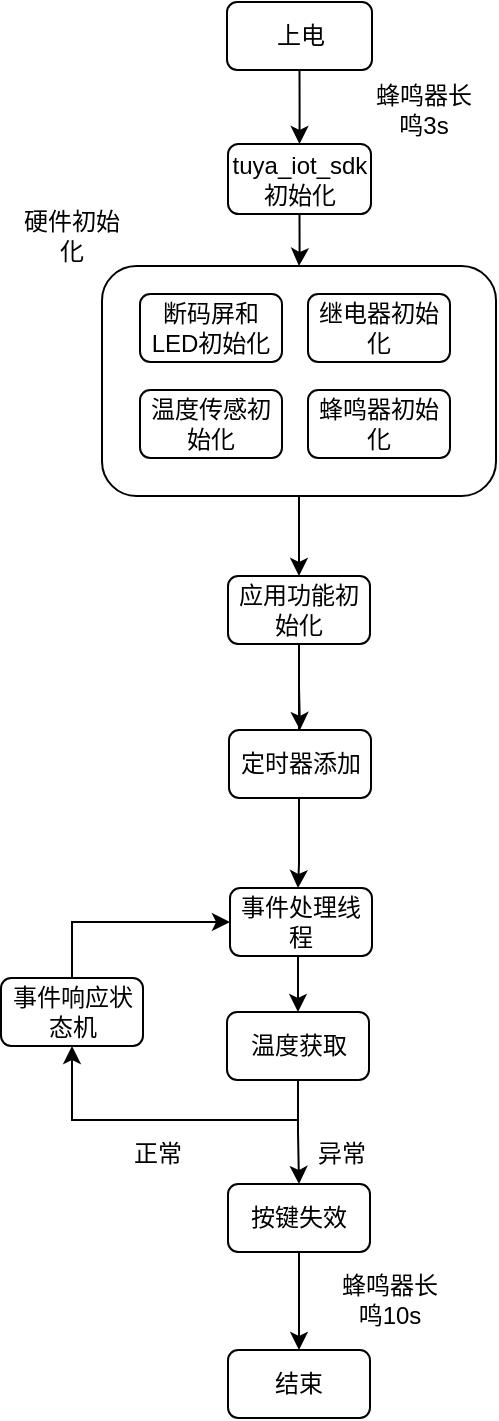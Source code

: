<mxfile version="16.1.0" type="github">
  <diagram id="0DxkU44QRCLPnqdfYfsU" name="Page-1">
    <mxGraphModel dx="978" dy="545" grid="0" gridSize="10" guides="1" tooltips="1" connect="1" arrows="1" fold="1" page="1" pageScale="1" pageWidth="827" pageHeight="1169" math="0" shadow="0">
      <root>
        <mxCell id="0" />
        <mxCell id="1" parent="0" />
        <mxCell id="Le-07MOkWK7ZcGVVl3ep-69" style="edgeStyle=orthogonalEdgeStyle;rounded=0;orthogonalLoop=1;jettySize=auto;html=1;exitX=0.5;exitY=1;exitDx=0;exitDy=0;" edge="1" parent="1" source="Le-07MOkWK7ZcGVVl3ep-2" target="Le-07MOkWK7ZcGVVl3ep-9">
          <mxGeometry relative="1" as="geometry" />
        </mxCell>
        <mxCell id="Le-07MOkWK7ZcGVVl3ep-2" value="上电" style="rounded=1;whiteSpace=wrap;html=1;" vertex="1" parent="1">
          <mxGeometry x="399.5" y="120" width="72.5" height="34" as="geometry" />
        </mxCell>
        <mxCell id="Le-07MOkWK7ZcGVVl3ep-4" value="继电器初始化" style="rounded=1;whiteSpace=wrap;html=1;" vertex="1" parent="1">
          <mxGeometry x="440" y="266" width="71" height="34" as="geometry" />
        </mxCell>
        <mxCell id="Le-07MOkWK7ZcGVVl3ep-5" value="断码屏和LED初始化" style="rounded=1;whiteSpace=wrap;html=1;" vertex="1" parent="1">
          <mxGeometry x="356" y="266" width="71" height="34" as="geometry" />
        </mxCell>
        <mxCell id="Le-07MOkWK7ZcGVVl3ep-6" value="温度传感初始化" style="rounded=1;whiteSpace=wrap;html=1;" vertex="1" parent="1">
          <mxGeometry x="356" y="314" width="71" height="34" as="geometry" />
        </mxCell>
        <mxCell id="Le-07MOkWK7ZcGVVl3ep-7" value="蜂鸣器初始化" style="rounded=1;whiteSpace=wrap;html=1;" vertex="1" parent="1">
          <mxGeometry x="440" y="314" width="71" height="34" as="geometry" />
        </mxCell>
        <mxCell id="Le-07MOkWK7ZcGVVl3ep-71" style="edgeStyle=orthogonalEdgeStyle;rounded=0;orthogonalLoop=1;jettySize=auto;html=1;exitX=0.5;exitY=1;exitDx=0;exitDy=0;" edge="1" parent="1" source="Le-07MOkWK7ZcGVVl3ep-9" target="Le-07MOkWK7ZcGVVl3ep-21">
          <mxGeometry relative="1" as="geometry" />
        </mxCell>
        <mxCell id="Le-07MOkWK7ZcGVVl3ep-9" value="tuya_iot_sdk初始化" style="rounded=1;whiteSpace=wrap;html=1;" vertex="1" parent="1">
          <mxGeometry x="400" y="191" width="71.5" height="35" as="geometry" />
        </mxCell>
        <mxCell id="Le-07MOkWK7ZcGVVl3ep-16" value="硬件初始化" style="text;html=1;strokeColor=none;fillColor=none;align=center;verticalAlign=middle;whiteSpace=wrap;rounded=0;" vertex="1" parent="1">
          <mxGeometry x="292" y="222" width="60" height="30" as="geometry" />
        </mxCell>
        <mxCell id="Le-07MOkWK7ZcGVVl3ep-79" style="edgeStyle=orthogonalEdgeStyle;rounded=0;orthogonalLoop=1;jettySize=auto;html=1;exitX=0.5;exitY=1;exitDx=0;exitDy=0;entryX=0.5;entryY=0;entryDx=0;entryDy=0;" edge="1" parent="1" source="Le-07MOkWK7ZcGVVl3ep-21" target="Le-07MOkWK7ZcGVVl3ep-78">
          <mxGeometry relative="1" as="geometry" />
        </mxCell>
        <mxCell id="Le-07MOkWK7ZcGVVl3ep-21" value="" style="rounded=1;whiteSpace=wrap;html=1;fillColor=none;" vertex="1" parent="1">
          <mxGeometry x="337" y="252" width="197" height="115" as="geometry" />
        </mxCell>
        <mxCell id="Le-07MOkWK7ZcGVVl3ep-42" value="蜂鸣器长鸣3s" style="text;html=1;strokeColor=none;fillColor=none;align=center;verticalAlign=middle;whiteSpace=wrap;rounded=0;" vertex="1" parent="1">
          <mxGeometry x="468" y="159" width="60" height="30" as="geometry" />
        </mxCell>
        <mxCell id="Le-07MOkWK7ZcGVVl3ep-77" value="结束" style="rounded=1;whiteSpace=wrap;html=1;" vertex="1" parent="1">
          <mxGeometry x="400" y="794" width="71" height="34" as="geometry" />
        </mxCell>
        <mxCell id="Le-07MOkWK7ZcGVVl3ep-82" style="edgeStyle=orthogonalEdgeStyle;rounded=0;orthogonalLoop=1;jettySize=auto;html=1;exitX=0.5;exitY=1;exitDx=0;exitDy=0;entryX=0.5;entryY=0;entryDx=0;entryDy=0;" edge="1" parent="1" source="Le-07MOkWK7ZcGVVl3ep-78" target="Le-07MOkWK7ZcGVVl3ep-81">
          <mxGeometry relative="1" as="geometry" />
        </mxCell>
        <mxCell id="Le-07MOkWK7ZcGVVl3ep-89" style="edgeStyle=orthogonalEdgeStyle;rounded=0;orthogonalLoop=1;jettySize=auto;html=1;exitX=0.5;exitY=1;exitDx=0;exitDy=0;" edge="1" parent="1" source="Le-07MOkWK7ZcGVVl3ep-78" target="Le-07MOkWK7ZcGVVl3ep-84">
          <mxGeometry relative="1" as="geometry">
            <Array as="points">
              <mxPoint x="435" y="551" />
              <mxPoint x="435" y="551" />
            </Array>
          </mxGeometry>
        </mxCell>
        <mxCell id="Le-07MOkWK7ZcGVVl3ep-78" value="应用功能初始化" style="rounded=1;whiteSpace=wrap;html=1;" vertex="1" parent="1">
          <mxGeometry x="400" y="407" width="71" height="34" as="geometry" />
        </mxCell>
        <mxCell id="Le-07MOkWK7ZcGVVl3ep-81" value="定时器添加" style="rounded=1;whiteSpace=wrap;html=1;" vertex="1" parent="1">
          <mxGeometry x="400.5" y="484" width="71" height="34" as="geometry" />
        </mxCell>
        <mxCell id="Le-07MOkWK7ZcGVVl3ep-90" style="edgeStyle=orthogonalEdgeStyle;rounded=0;orthogonalLoop=1;jettySize=auto;html=1;exitX=0.5;exitY=1;exitDx=0;exitDy=0;entryX=0.5;entryY=0;entryDx=0;entryDy=0;" edge="1" parent="1" source="Le-07MOkWK7ZcGVVl3ep-84" target="Le-07MOkWK7ZcGVVl3ep-86">
          <mxGeometry relative="1" as="geometry" />
        </mxCell>
        <mxCell id="Le-07MOkWK7ZcGVVl3ep-84" value="事件处理线程" style="rounded=1;whiteSpace=wrap;html=1;" vertex="1" parent="1">
          <mxGeometry x="401" y="563" width="71" height="34" as="geometry" />
        </mxCell>
        <mxCell id="Le-07MOkWK7ZcGVVl3ep-102" style="edgeStyle=orthogonalEdgeStyle;rounded=0;orthogonalLoop=1;jettySize=auto;html=1;exitX=0.5;exitY=1;exitDx=0;exitDy=0;entryX=0.5;entryY=1;entryDx=0;entryDy=0;" edge="1" parent="1" source="Le-07MOkWK7ZcGVVl3ep-86" target="Le-07MOkWK7ZcGVVl3ep-87">
          <mxGeometry relative="1" as="geometry" />
        </mxCell>
        <mxCell id="Le-07MOkWK7ZcGVVl3ep-110" style="edgeStyle=orthogonalEdgeStyle;rounded=0;orthogonalLoop=1;jettySize=auto;html=1;exitX=0.5;exitY=1;exitDx=0;exitDy=0;" edge="1" parent="1" source="Le-07MOkWK7ZcGVVl3ep-86" target="Le-07MOkWK7ZcGVVl3ep-109">
          <mxGeometry relative="1" as="geometry" />
        </mxCell>
        <mxCell id="Le-07MOkWK7ZcGVVl3ep-86" value="温度获取" style="rounded=1;whiteSpace=wrap;html=1;" vertex="1" parent="1">
          <mxGeometry x="399.5" y="625" width="71" height="34" as="geometry" />
        </mxCell>
        <mxCell id="Le-07MOkWK7ZcGVVl3ep-103" style="edgeStyle=orthogonalEdgeStyle;rounded=0;orthogonalLoop=1;jettySize=auto;html=1;exitX=0.5;exitY=0;exitDx=0;exitDy=0;entryX=0;entryY=0.5;entryDx=0;entryDy=0;" edge="1" parent="1" source="Le-07MOkWK7ZcGVVl3ep-87" target="Le-07MOkWK7ZcGVVl3ep-84">
          <mxGeometry relative="1" as="geometry" />
        </mxCell>
        <mxCell id="Le-07MOkWK7ZcGVVl3ep-87" value="事件响应状态机" style="rounded=1;whiteSpace=wrap;html=1;" vertex="1" parent="1">
          <mxGeometry x="286.5" y="608" width="71" height="34" as="geometry" />
        </mxCell>
        <mxCell id="Le-07MOkWK7ZcGVVl3ep-101" value="异常" style="text;html=1;strokeColor=none;fillColor=none;align=center;verticalAlign=middle;whiteSpace=wrap;rounded=0;shadow=0;" vertex="1" parent="1">
          <mxGeometry x="427" y="681" width="60" height="30" as="geometry" />
        </mxCell>
        <mxCell id="Le-07MOkWK7ZcGVVl3ep-107" value="正常" style="text;html=1;strokeColor=none;fillColor=none;align=center;verticalAlign=middle;whiteSpace=wrap;rounded=0;shadow=0;" vertex="1" parent="1">
          <mxGeometry x="335" y="681" width="60" height="30" as="geometry" />
        </mxCell>
        <mxCell id="Le-07MOkWK7ZcGVVl3ep-112" style="edgeStyle=orthogonalEdgeStyle;rounded=0;orthogonalLoop=1;jettySize=auto;html=1;exitX=0.5;exitY=1;exitDx=0;exitDy=0;entryX=0.5;entryY=0;entryDx=0;entryDy=0;" edge="1" parent="1" source="Le-07MOkWK7ZcGVVl3ep-109" target="Le-07MOkWK7ZcGVVl3ep-77">
          <mxGeometry relative="1" as="geometry" />
        </mxCell>
        <mxCell id="Le-07MOkWK7ZcGVVl3ep-109" value="按键失效" style="rounded=1;whiteSpace=wrap;html=1;" vertex="1" parent="1">
          <mxGeometry x="400" y="711" width="71" height="34" as="geometry" />
        </mxCell>
        <mxCell id="Le-07MOkWK7ZcGVVl3ep-113" value="蜂鸣器长鸣10s" style="text;html=1;strokeColor=none;fillColor=none;align=center;verticalAlign=middle;whiteSpace=wrap;rounded=0;shadow=0;" vertex="1" parent="1">
          <mxGeometry x="451" y="754" width="60" height="30" as="geometry" />
        </mxCell>
      </root>
    </mxGraphModel>
  </diagram>
</mxfile>

